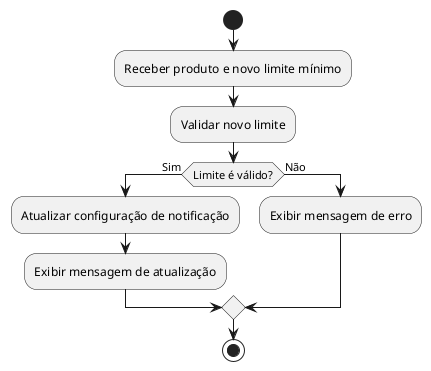 @startuml
start

:Receber produto e novo limite mínimo;
:Validar novo limite;
if (Limite é válido?) then (Sim)
  :Atualizar configuração de notificação;
  :Exibir mensagem de atualização;
else (Não)
  :Exibir mensagem de erro;
endif

stop
@enduml